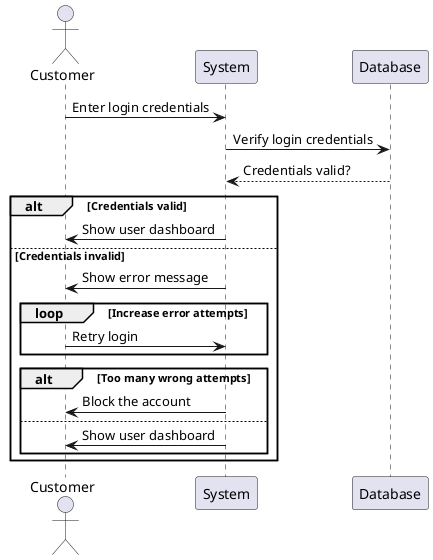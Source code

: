 @startuml Login
actor Customer
participant System
participant Database

Customer -> System: Enter login credentials
System -> Database: Verify login credentials
Database --> System: Credentials valid?
alt Credentials valid
    System -> Customer: Show user dashboard
else Credentials invalid
    System -> Customer: Show error message
    loop Increase error attempts
        Customer -> System: Retry login
    end
    alt Too many wrong attempts
        System -> Customer: Block the account
    else
        System -> Customer: Show user dashboard
    end
end
@enduml

